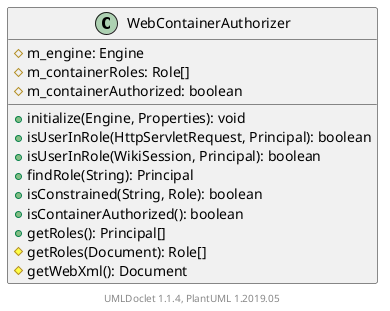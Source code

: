 @startuml

    class WebContainerAuthorizer [[WebContainerAuthorizer.html]] {
        #m_engine: Engine
        #m_containerRoles: Role[]
        #m_containerAuthorized: boolean
        +initialize(Engine, Properties): void
        +isUserInRole(HttpServletRequest, Principal): boolean
        +isUserInRole(WikiSession, Principal): boolean
        +findRole(String): Principal
        +isConstrained(String, Role): boolean
        +isContainerAuthorized(): boolean
        +getRoles(): Principal[]
        #getRoles(Document): Role[]
        #getWebXml(): Document
    }


    center footer UMLDoclet 1.1.4, PlantUML 1.2019.05
@enduml
